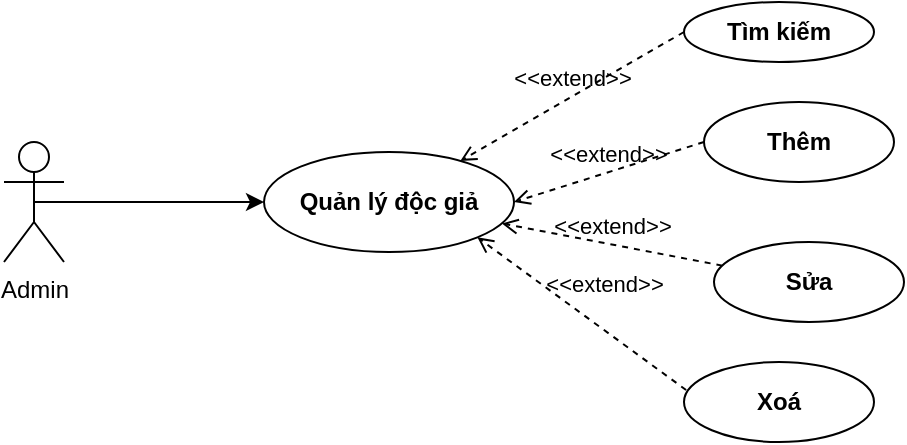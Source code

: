 <mxfile>
    <diagram id="Q7fBMwyBhKU_dks2ypbH" name="Page-1">
        <mxGraphModel dx="686" dy="404" grid="1" gridSize="10" guides="1" tooltips="1" connect="1" arrows="1" fold="1" page="1" pageScale="1" pageWidth="850" pageHeight="1100" math="0" shadow="0">
            <root>
                <mxCell id="0"/>
                <mxCell id="1" parent="0"/>
                <mxCell id="2" value="" style="group" parent="1" vertex="1" connectable="0">
                    <mxGeometry x="90" y="170" width="450" height="220" as="geometry"/>
                </mxCell>
                <mxCell id="3" value="Admin" style="shape=umlActor;verticalLabelPosition=bottom;verticalAlign=top;html=1;outlineConnect=0;" parent="2" vertex="1">
                    <mxGeometry y="70" width="30" height="60" as="geometry"/>
                </mxCell>
                <mxCell id="4" value="Quản lý độc giả" style="ellipse;whiteSpace=wrap;html=1;fontStyle=1" parent="2" vertex="1">
                    <mxGeometry x="130" y="75" width="125" height="50" as="geometry"/>
                </mxCell>
                <mxCell id="5" value="" style="endArrow=classic;html=1;exitX=0.5;exitY=0.5;exitDx=0;exitDy=0;exitPerimeter=0;" parent="2" source="3" target="4" edge="1">
                    <mxGeometry width="50" height="50" relative="1" as="geometry">
                        <mxPoint x="240" y="70" as="sourcePoint"/>
                        <mxPoint x="290" y="20" as="targetPoint"/>
                    </mxGeometry>
                </mxCell>
                <mxCell id="6" value="Tìm kiếm" style="ellipse;whiteSpace=wrap;html=1;fontStyle=1" parent="2" vertex="1">
                    <mxGeometry x="340" width="95" height="30" as="geometry"/>
                </mxCell>
                <mxCell id="7" value="Xoá" style="ellipse;whiteSpace=wrap;html=1;fontStyle=1" parent="2" vertex="1">
                    <mxGeometry x="340" y="180" width="95" height="40" as="geometry"/>
                </mxCell>
                <mxCell id="8" value="Sửa" style="ellipse;whiteSpace=wrap;html=1;fontStyle=1" parent="2" vertex="1">
                    <mxGeometry x="355" y="120" width="95" height="40" as="geometry"/>
                </mxCell>
                <mxCell id="9" value="Thêm" style="ellipse;whiteSpace=wrap;html=1;fontStyle=1" parent="2" vertex="1">
                    <mxGeometry x="350" y="50" width="95" height="40" as="geometry"/>
                </mxCell>
                <mxCell id="10" value="&amp;lt;&amp;lt;extend&amp;gt;&amp;gt;" style="html=1;verticalAlign=bottom;labelBackgroundColor=none;endArrow=open;endFill=0;dashed=1;exitX=0;exitY=0.5;exitDx=0;exitDy=0;" parent="2" source="6" target="4" edge="1">
                    <mxGeometry width="160" relative="1" as="geometry">
                        <mxPoint x="190" y="50" as="sourcePoint"/>
                        <mxPoint x="350" y="50" as="targetPoint"/>
                    </mxGeometry>
                </mxCell>
                <mxCell id="11" value="&amp;lt;&amp;lt;extend&amp;gt;&amp;gt;" style="html=1;verticalAlign=bottom;labelBackgroundColor=none;endArrow=open;endFill=0;dashed=1;entryX=1;entryY=0.5;entryDx=0;entryDy=0;exitX=0;exitY=0.5;exitDx=0;exitDy=0;" parent="2" source="9" target="4" edge="1">
                    <mxGeometry width="160" relative="1" as="geometry">
                        <mxPoint x="360" y="70" as="sourcePoint"/>
                        <mxPoint x="240" y="90" as="targetPoint"/>
                    </mxGeometry>
                </mxCell>
                <mxCell id="12" value="&amp;lt;&amp;lt;extend&amp;gt;&amp;gt;" style="html=1;verticalAlign=bottom;labelBackgroundColor=none;endArrow=open;endFill=0;dashed=1;" parent="2" source="8" target="4" edge="1">
                    <mxGeometry width="160" relative="1" as="geometry">
                        <mxPoint x="360" y="140" as="sourcePoint"/>
                        <mxPoint x="265" y="110" as="targetPoint"/>
                    </mxGeometry>
                </mxCell>
                <mxCell id="13" value="&amp;lt;&amp;lt;extend&amp;gt;&amp;gt;" style="html=1;verticalAlign=bottom;labelBackgroundColor=none;endArrow=open;endFill=0;dashed=1;entryX=1;entryY=1;entryDx=0;entryDy=0;exitX=0.011;exitY=0.35;exitDx=0;exitDy=0;exitPerimeter=0;" parent="2" source="7" target="4" edge="1">
                    <mxGeometry x="-0.087" y="-11" width="160" relative="1" as="geometry">
                        <mxPoint x="369" y="142" as="sourcePoint"/>
                        <mxPoint x="259" y="121" as="targetPoint"/>
                        <mxPoint as="offset"/>
                    </mxGeometry>
                </mxCell>
            </root>
        </mxGraphModel>
    </diagram>
</mxfile>